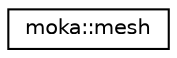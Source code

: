 digraph "Graphical Class Hierarchy"
{
 // LATEX_PDF_SIZE
  edge [fontname="Helvetica",fontsize="10",labelfontname="Helvetica",labelfontsize="10"];
  node [fontname="Helvetica",fontsize="10",shape=record];
  rankdir="LR";
  Node0 [label="moka::mesh",height=0.2,width=0.4,color="black", fillcolor="white", style="filled",URL="$classmoka_1_1mesh.html",tooltip="A mesh class, a wrapper around multiple primitives and a transform."];
}
